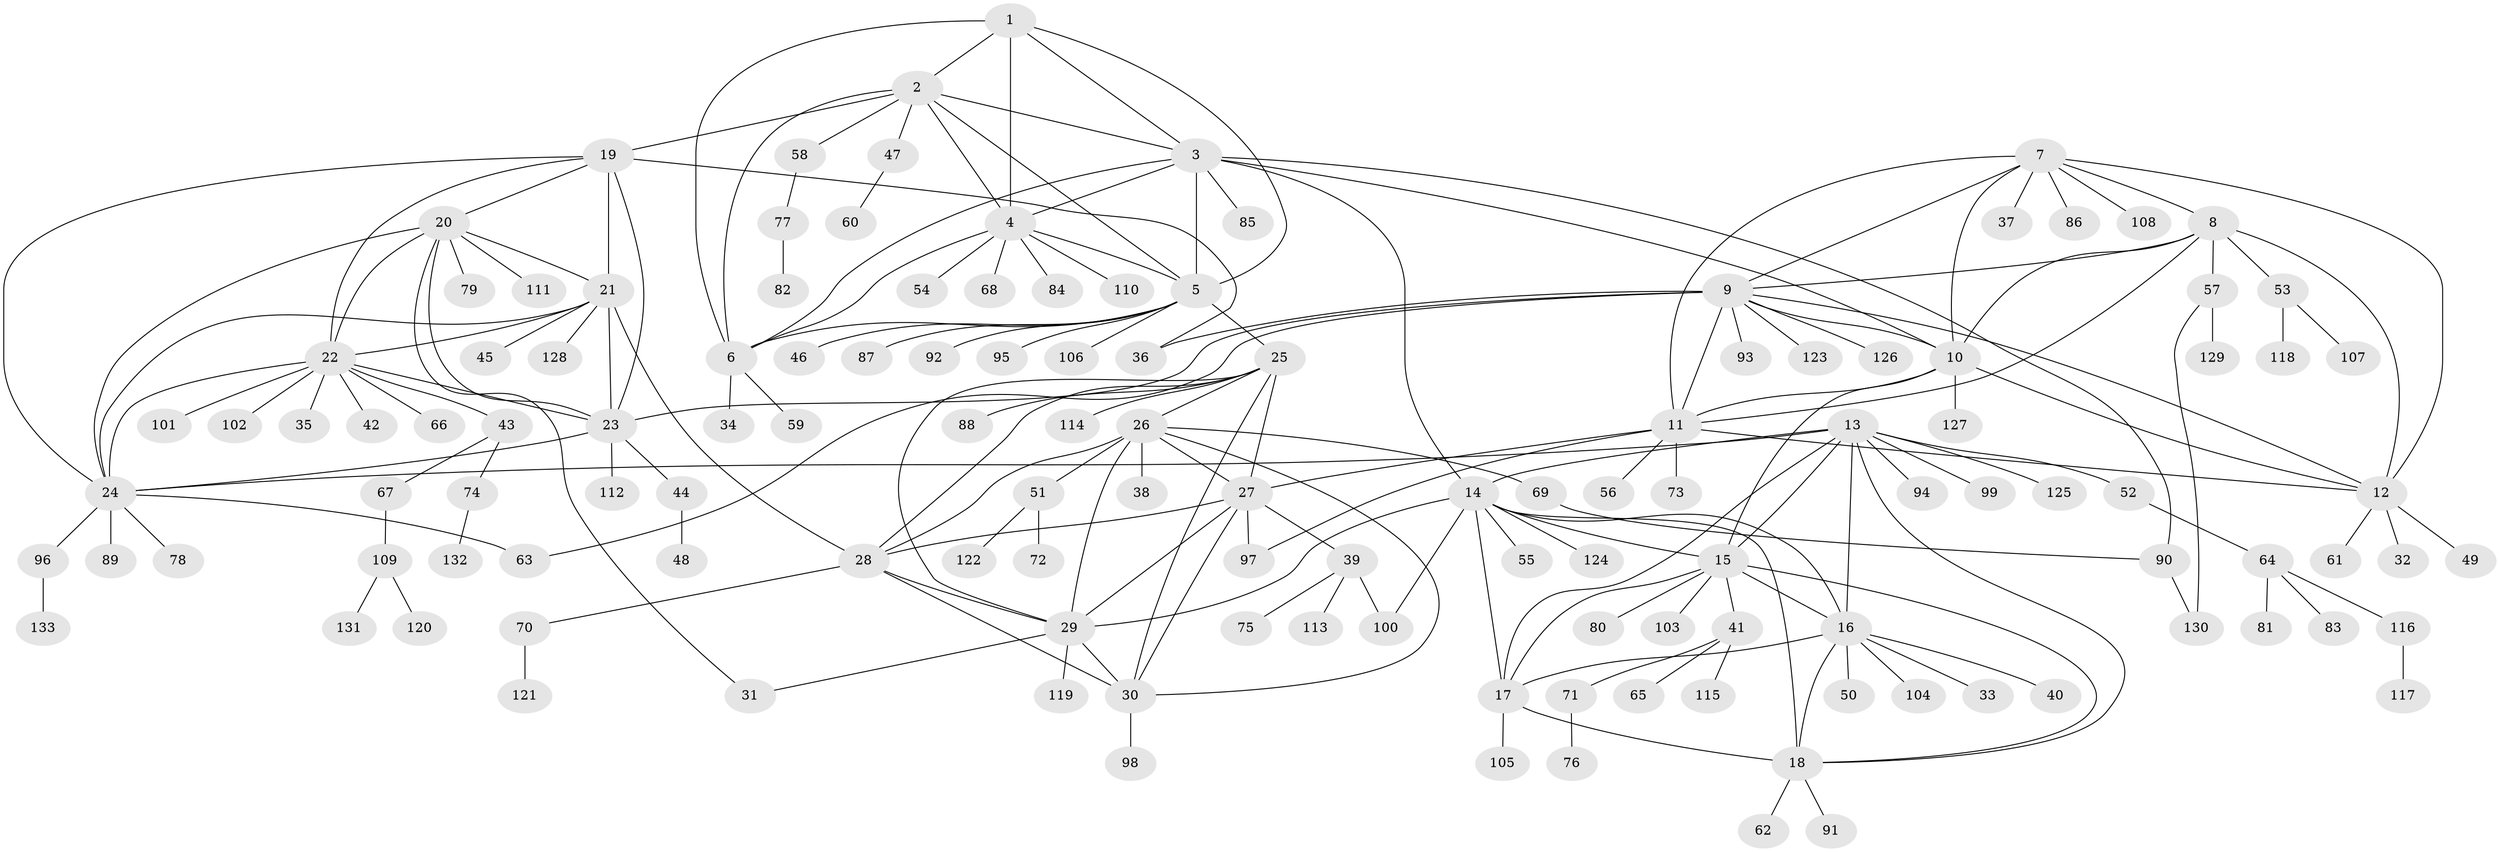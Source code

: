 // Generated by graph-tools (version 1.1) at 2025/50/03/09/25 03:50:40]
// undirected, 133 vertices, 195 edges
graph export_dot {
graph [start="1"]
  node [color=gray90,style=filled];
  1;
  2;
  3;
  4;
  5;
  6;
  7;
  8;
  9;
  10;
  11;
  12;
  13;
  14;
  15;
  16;
  17;
  18;
  19;
  20;
  21;
  22;
  23;
  24;
  25;
  26;
  27;
  28;
  29;
  30;
  31;
  32;
  33;
  34;
  35;
  36;
  37;
  38;
  39;
  40;
  41;
  42;
  43;
  44;
  45;
  46;
  47;
  48;
  49;
  50;
  51;
  52;
  53;
  54;
  55;
  56;
  57;
  58;
  59;
  60;
  61;
  62;
  63;
  64;
  65;
  66;
  67;
  68;
  69;
  70;
  71;
  72;
  73;
  74;
  75;
  76;
  77;
  78;
  79;
  80;
  81;
  82;
  83;
  84;
  85;
  86;
  87;
  88;
  89;
  90;
  91;
  92;
  93;
  94;
  95;
  96;
  97;
  98;
  99;
  100;
  101;
  102;
  103;
  104;
  105;
  106;
  107;
  108;
  109;
  110;
  111;
  112;
  113;
  114;
  115;
  116;
  117;
  118;
  119;
  120;
  121;
  122;
  123;
  124;
  125;
  126;
  127;
  128;
  129;
  130;
  131;
  132;
  133;
  1 -- 2;
  1 -- 3;
  1 -- 4;
  1 -- 5;
  1 -- 6;
  2 -- 3;
  2 -- 4;
  2 -- 5;
  2 -- 6;
  2 -- 19;
  2 -- 47;
  2 -- 58;
  3 -- 4;
  3 -- 5;
  3 -- 6;
  3 -- 10;
  3 -- 14;
  3 -- 85;
  3 -- 90;
  4 -- 5;
  4 -- 6;
  4 -- 54;
  4 -- 68;
  4 -- 84;
  4 -- 110;
  5 -- 6;
  5 -- 25;
  5 -- 46;
  5 -- 87;
  5 -- 92;
  5 -- 95;
  5 -- 106;
  6 -- 34;
  6 -- 59;
  7 -- 8;
  7 -- 9;
  7 -- 10;
  7 -- 11;
  7 -- 12;
  7 -- 37;
  7 -- 86;
  7 -- 108;
  8 -- 9;
  8 -- 10;
  8 -- 11;
  8 -- 12;
  8 -- 53;
  8 -- 57;
  9 -- 10;
  9 -- 11;
  9 -- 12;
  9 -- 23;
  9 -- 36;
  9 -- 63;
  9 -- 93;
  9 -- 123;
  9 -- 126;
  10 -- 11;
  10 -- 12;
  10 -- 15;
  10 -- 127;
  11 -- 12;
  11 -- 27;
  11 -- 56;
  11 -- 73;
  11 -- 97;
  12 -- 32;
  12 -- 49;
  12 -- 61;
  13 -- 14;
  13 -- 15;
  13 -- 16;
  13 -- 17;
  13 -- 18;
  13 -- 24;
  13 -- 52;
  13 -- 94;
  13 -- 99;
  13 -- 125;
  14 -- 15;
  14 -- 16;
  14 -- 17;
  14 -- 18;
  14 -- 29;
  14 -- 55;
  14 -- 100;
  14 -- 124;
  15 -- 16;
  15 -- 17;
  15 -- 18;
  15 -- 41;
  15 -- 80;
  15 -- 103;
  16 -- 17;
  16 -- 18;
  16 -- 33;
  16 -- 40;
  16 -- 50;
  16 -- 104;
  17 -- 18;
  17 -- 105;
  18 -- 62;
  18 -- 91;
  19 -- 20;
  19 -- 21;
  19 -- 22;
  19 -- 23;
  19 -- 24;
  19 -- 36;
  20 -- 21;
  20 -- 22;
  20 -- 23;
  20 -- 24;
  20 -- 31;
  20 -- 79;
  20 -- 111;
  21 -- 22;
  21 -- 23;
  21 -- 24;
  21 -- 28;
  21 -- 45;
  21 -- 128;
  22 -- 23;
  22 -- 24;
  22 -- 35;
  22 -- 42;
  22 -- 43;
  22 -- 66;
  22 -- 101;
  22 -- 102;
  23 -- 24;
  23 -- 44;
  23 -- 112;
  24 -- 63;
  24 -- 78;
  24 -- 89;
  24 -- 96;
  25 -- 26;
  25 -- 27;
  25 -- 28;
  25 -- 29;
  25 -- 30;
  25 -- 88;
  25 -- 114;
  26 -- 27;
  26 -- 28;
  26 -- 29;
  26 -- 30;
  26 -- 38;
  26 -- 51;
  26 -- 69;
  27 -- 28;
  27 -- 29;
  27 -- 30;
  27 -- 39;
  27 -- 97;
  28 -- 29;
  28 -- 30;
  28 -- 70;
  29 -- 30;
  29 -- 31;
  29 -- 119;
  30 -- 98;
  39 -- 75;
  39 -- 100;
  39 -- 113;
  41 -- 65;
  41 -- 71;
  41 -- 115;
  43 -- 67;
  43 -- 74;
  44 -- 48;
  47 -- 60;
  51 -- 72;
  51 -- 122;
  52 -- 64;
  53 -- 107;
  53 -- 118;
  57 -- 129;
  57 -- 130;
  58 -- 77;
  64 -- 81;
  64 -- 83;
  64 -- 116;
  67 -- 109;
  69 -- 90;
  70 -- 121;
  71 -- 76;
  74 -- 132;
  77 -- 82;
  90 -- 130;
  96 -- 133;
  109 -- 120;
  109 -- 131;
  116 -- 117;
}
